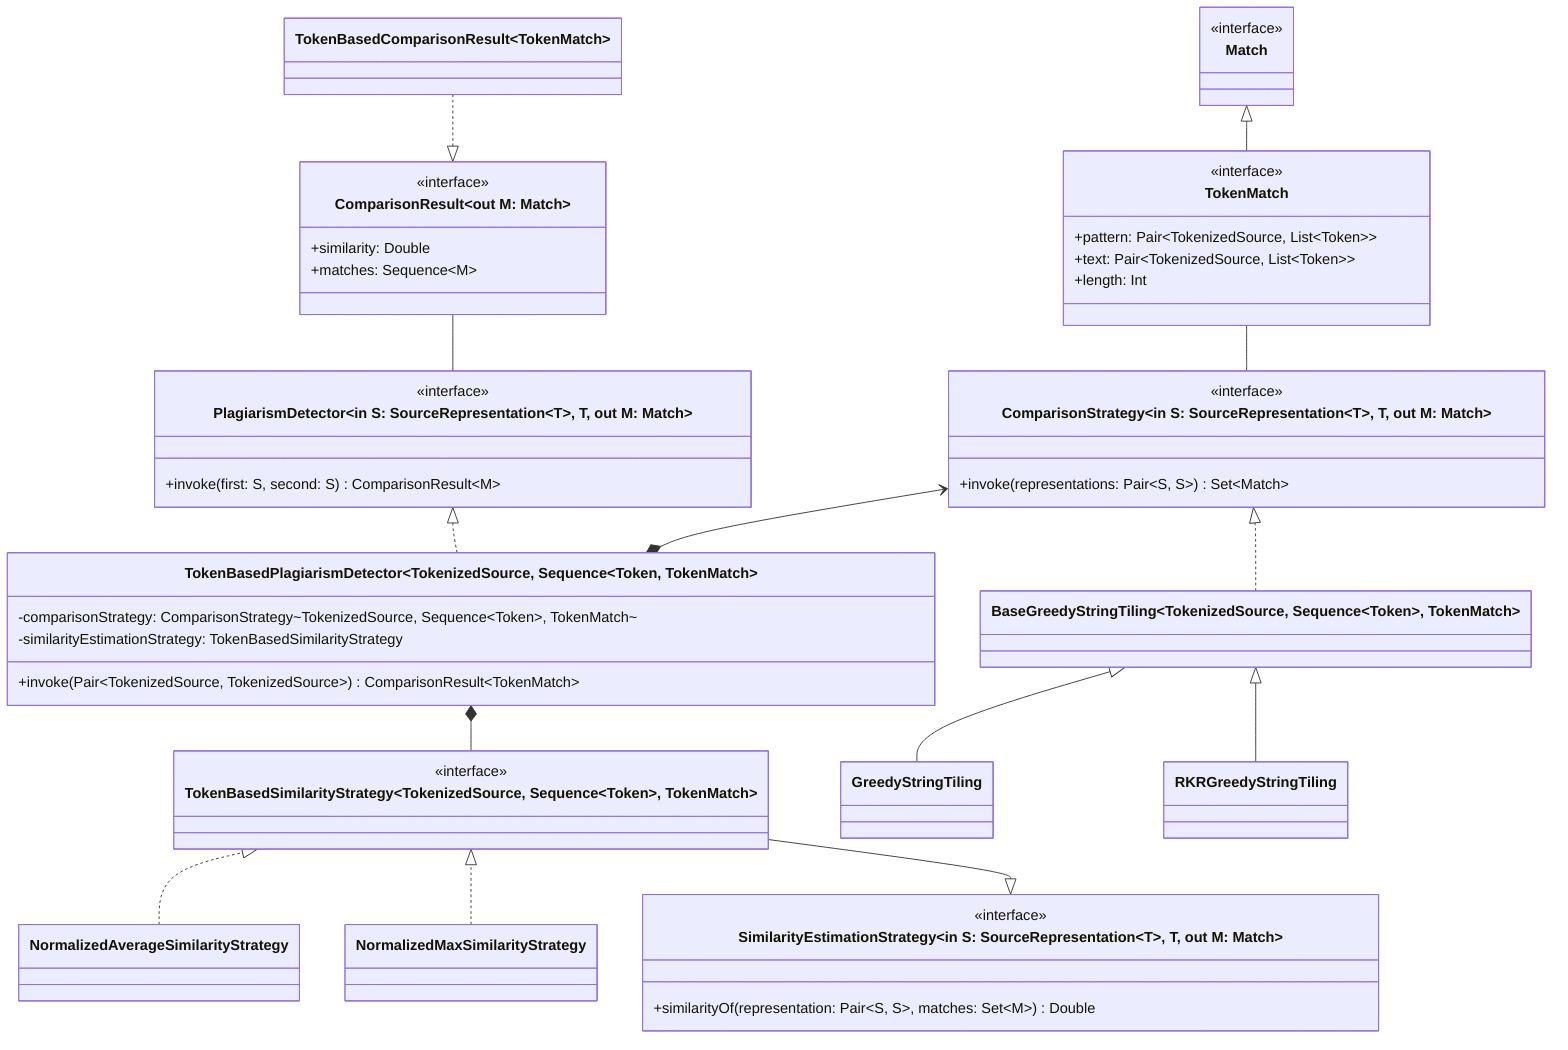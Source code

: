 classDiagram
direction BT
    class PlagiarismDetector~in S: SourceRepresentation<‎T‎>, T, out M: Match~ {
        <<interface>>
        +invoke(first: S, second: S) ComparisonResult~M~
    }

    class ComparisonResult~out M: Match~ {
        <<interface>>
        +similarity: Double
        +matches: Sequence~M~
    }
    PlagiarismDetector -- ComparisonResult
    ComparisonResult <|.. TokenBasedComparisonResult~TokenMatch~

    class TokenBasedPlagiarismDetector~TokenizedSource, Sequence<‎Token‎, TokenMatch~ {
        -comparisonStrategy: ComparisonStrategy~TokenizedSource, Sequence<‎Token‎>, TokenMatch~
        -similarityEstimationStrategy: TokenBasedSimilarityStrategy
        +invoke(Pair~TokenizedSource, TokenizedSource~) ComparisonResult~TokenMatch~
    }
    TokenBasedPlagiarismDetector ..|> PlagiarismDetector

    class SimilarityEstimationStrategy~in S: SourceRepresentation<‎T‎>, T, out M: Match~ {
        <<interface>>
        +similarityOf(representation: Pair~S, S~, matches: Set~M~) Double
    }
    class TokenBasedSimilarityStrategy~TokenizedSource, Sequence<‎Token‎>, TokenMatch~ {
        <<interface>>
    }
    NormalizedAverageSimilarityStrategy ..|> TokenBasedSimilarityStrategy
    NormalizedMaxSimilarityStrategy ..|> TokenBasedSimilarityStrategy
    TokenBasedSimilarityStrategy --* TokenBasedPlagiarismDetector
    SimilarityEstimationStrategy <|-- TokenBasedSimilarityStrategy

    class ComparisonStrategy~in S: SourceRepresentation<‎T‎>, T, out M: Match~ {
        <<interface>>
        +invoke(representations: Pair~S, S~) Set~Match~
    }
    TokenBasedPlagiarismDetector *--> ComparisonStrategy

    BaseGreedyStringTiling~TokenizedSource, Sequence<‎Token‎>, TokenMatch~ ..|> ComparisonStrategy
    GreedyStringTiling --|> BaseGreedyStringTiling
    RKRGreedyStringTiling --|> BaseGreedyStringTiling

    class Match {
        <<interface>>
    }
    
    class TokenMatch {
        <<interface>>
        +pattern: Pair~TokenizedSource, List<‎Token‎>~
        +text: Pair~TokenizedSource, List<‎Token‎>~
        +length: Int
    }
    TokenMatch --|> Match
    ComparisonStrategy -- TokenMatch